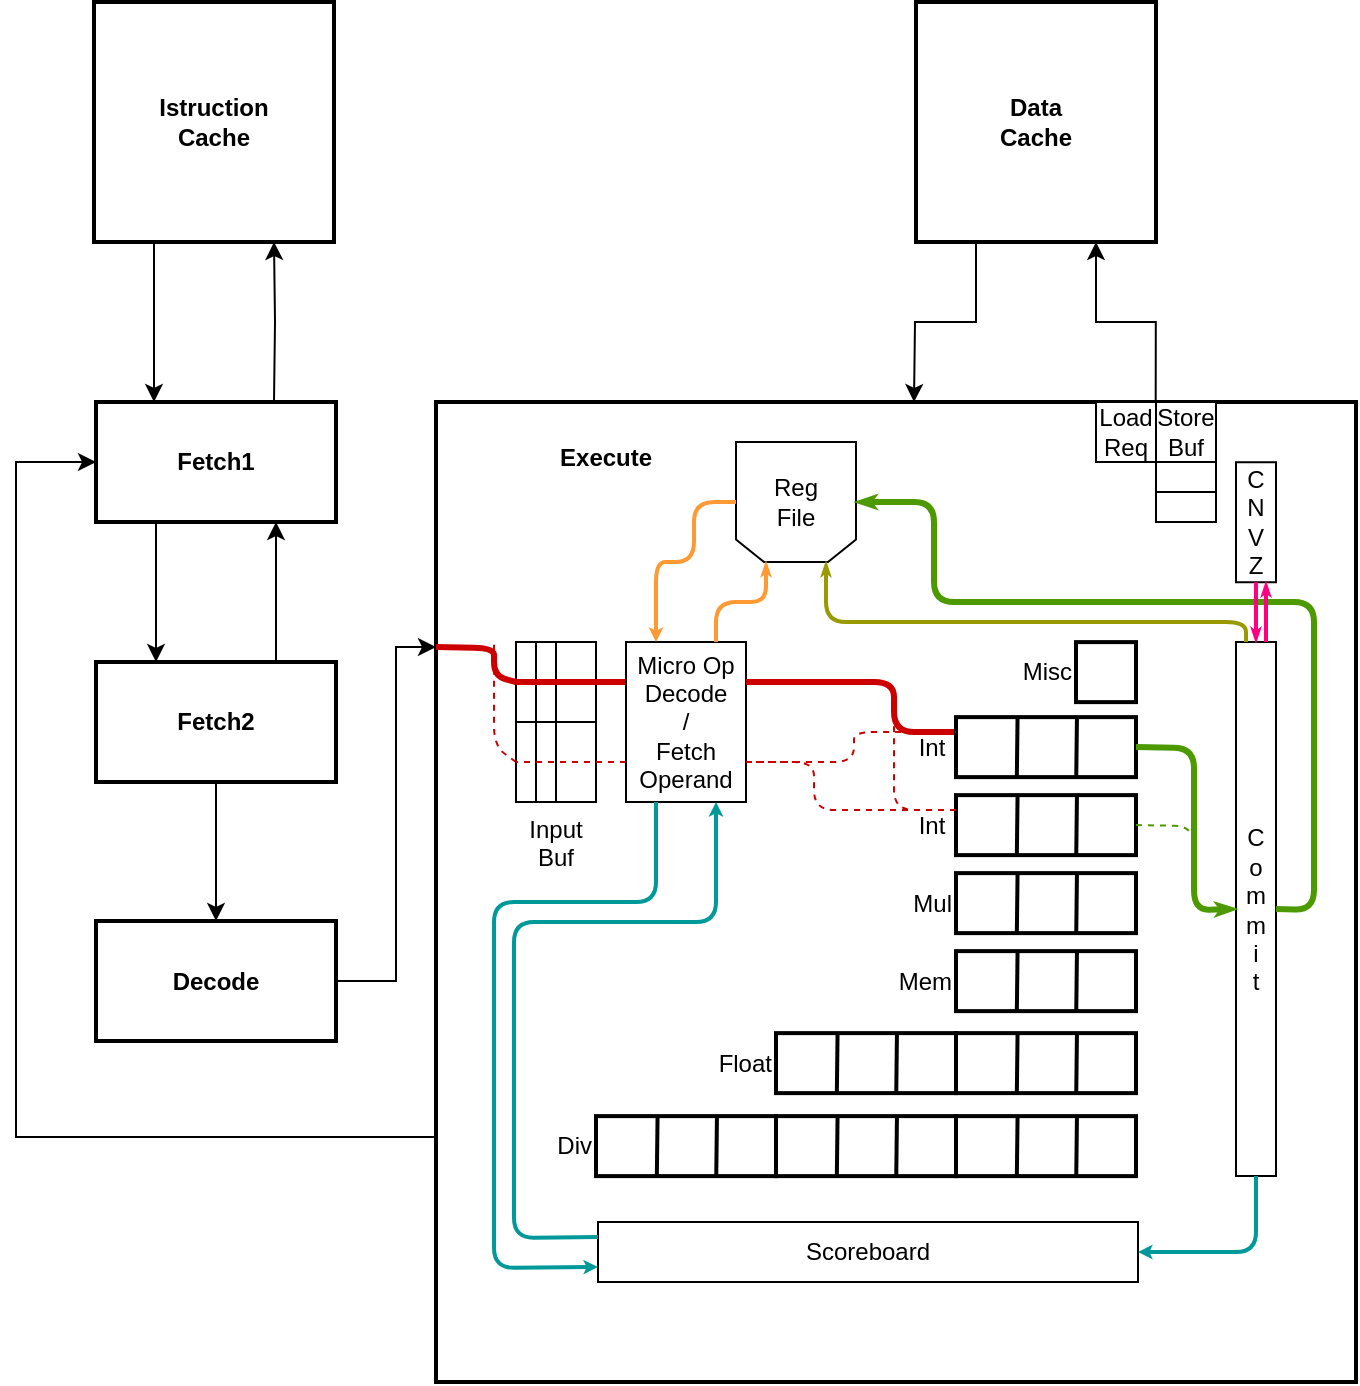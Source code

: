 <mxfile version="12.1.3" type="github" pages="1">
  <diagram id="EdAOTdUpAiUYNW-F2-T8" name="Page-1">
    <mxGraphModel dx="413" dy="222" grid="1" gridSize="10" guides="1" tooltips="1" connect="1" arrows="1" fold="1" page="1" pageScale="1" pageWidth="827" pageHeight="1169" math="0" shadow="0">
      <root>
        <mxCell id="0"/>
        <mxCell id="1" parent="0"/>
        <mxCell id="BWJzSY4zwBTKgIu4_3Df-1" style="edgeStyle=orthogonalEdgeStyle;rounded=0;orthogonalLoop=1;jettySize=auto;html=1;exitX=0.25;exitY=1;exitDx=0;exitDy=0;entryX=0.25;entryY=0;entryDx=0;entryDy=0;fontStyle=1" parent="1" source="BWJzSY4zwBTKgIu4_3Df-2" target="BWJzSY4zwBTKgIu4_3Df-5" edge="1">
          <mxGeometry relative="1" as="geometry"/>
        </mxCell>
        <mxCell id="BWJzSY4zwBTKgIu4_3Df-2" value="Fetch1" style="rounded=0;whiteSpace=wrap;html=1;fontStyle=1;strokeWidth=2;" parent="1" vertex="1">
          <mxGeometry x="81" y="240" width="120" height="60" as="geometry"/>
        </mxCell>
        <mxCell id="BWJzSY4zwBTKgIu4_3Df-3" style="edgeStyle=orthogonalEdgeStyle;rounded=0;orthogonalLoop=1;jettySize=auto;html=1;exitX=0.75;exitY=0;exitDx=0;exitDy=0;fontStyle=1;entryX=0.75;entryY=1;entryDx=0;entryDy=0;" parent="1" source="BWJzSY4zwBTKgIu4_3Df-5" target="BWJzSY4zwBTKgIu4_3Df-2" edge="1">
          <mxGeometry relative="1" as="geometry">
            <mxPoint x="91" y="400" as="targetPoint"/>
          </mxGeometry>
        </mxCell>
        <mxCell id="BWJzSY4zwBTKgIu4_3Df-4" style="edgeStyle=orthogonalEdgeStyle;rounded=0;orthogonalLoop=1;jettySize=auto;html=1;exitX=0.5;exitY=1;exitDx=0;exitDy=0;entryX=0.5;entryY=0;entryDx=0;entryDy=0;fontStyle=1" parent="1" source="BWJzSY4zwBTKgIu4_3Df-5" target="BWJzSY4zwBTKgIu4_3Df-7" edge="1">
          <mxGeometry relative="1" as="geometry"/>
        </mxCell>
        <mxCell id="BWJzSY4zwBTKgIu4_3Df-5" value="Fetch2" style="rounded=0;whiteSpace=wrap;html=1;fontStyle=1;strokeWidth=2;" parent="1" vertex="1">
          <mxGeometry x="81" y="370" width="120" height="60" as="geometry"/>
        </mxCell>
        <mxCell id="BWJzSY4zwBTKgIu4_3Df-6" style="edgeStyle=orthogonalEdgeStyle;rounded=0;orthogonalLoop=1;jettySize=auto;html=1;exitX=1;exitY=0.5;exitDx=0;exitDy=0;entryX=0;entryY=0.25;entryDx=0;entryDy=0;" parent="1" source="BWJzSY4zwBTKgIu4_3Df-7" target="BWJzSY4zwBTKgIu4_3Df-9" edge="1">
          <mxGeometry relative="1" as="geometry">
            <mxPoint x="271" y="348" as="targetPoint"/>
            <Array as="points">
              <mxPoint x="231" y="530"/>
              <mxPoint x="231" y="363"/>
            </Array>
          </mxGeometry>
        </mxCell>
        <mxCell id="BWJzSY4zwBTKgIu4_3Df-7" value="&lt;span&gt;Decode&lt;/span&gt;" style="rounded=0;whiteSpace=wrap;html=1;fontStyle=1;strokeWidth=2;" parent="1" vertex="1">
          <mxGeometry x="81" y="499.5" width="120" height="60" as="geometry"/>
        </mxCell>
        <mxCell id="BWJzSY4zwBTKgIu4_3Df-8" style="edgeStyle=orthogonalEdgeStyle;rounded=0;orthogonalLoop=1;jettySize=auto;html=1;entryX=0;entryY=0.5;entryDx=0;entryDy=0;exitX=0;exitY=0.75;exitDx=0;exitDy=0;" parent="1" source="BWJzSY4zwBTKgIu4_3Df-9" target="BWJzSY4zwBTKgIu4_3Df-2" edge="1">
          <mxGeometry relative="1" as="geometry">
            <Array as="points">
              <mxPoint x="41" y="608"/>
              <mxPoint x="41" y="270"/>
            </Array>
            <mxPoint x="271" y="563" as="sourcePoint"/>
          </mxGeometry>
        </mxCell>
        <mxCell id="BWJzSY4zwBTKgIu4_3Df-9" value="&amp;nbsp; &amp;nbsp; &amp;nbsp; &amp;nbsp; &amp;nbsp; &lt;br&gt;&amp;nbsp; &amp;nbsp; &amp;nbsp; &amp;nbsp; &amp;nbsp; &amp;nbsp; &amp;nbsp; &amp;nbsp; &amp;nbsp; &lt;b&gt;Execute&lt;/b&gt;" style="rounded=0;whiteSpace=wrap;html=1;verticalAlign=top;labelPosition=center;verticalLabelPosition=middle;align=left;strokeWidth=2;" parent="1" vertex="1">
          <mxGeometry x="251" y="240" width="460" height="490" as="geometry"/>
        </mxCell>
        <mxCell id="BWJzSY4zwBTKgIu4_3Df-10" value="C&lt;br&gt;o&lt;br&gt;m&lt;br&gt;m&lt;br&gt;i&lt;br&gt;t" style="rounded=0;whiteSpace=wrap;html=1;align=center;strokeWidth=1;" parent="1" vertex="1">
          <mxGeometry x="651" y="360" width="20" height="267" as="geometry"/>
        </mxCell>
        <mxCell id="XssXL2FNqTkKxZEnzrCa-3" value="Scoreboard" style="rounded=0;whiteSpace=wrap;html=1;strokeWidth=1;" parent="1" vertex="1">
          <mxGeometry x="332" y="650" width="270" height="30" as="geometry"/>
        </mxCell>
        <mxCell id="xlTgU6gEici19xFDkvJ_-10" style="edgeStyle=orthogonalEdgeStyle;rounded=0;orthogonalLoop=1;jettySize=auto;html=1;exitX=0.25;exitY=1;exitDx=0;exitDy=0;entryX=0.25;entryY=0;entryDx=0;entryDy=0;fontStyle=1" parent="1" source="xlTgU6gEici19xFDkvJ_-1" edge="1">
          <mxGeometry relative="1" as="geometry">
            <mxPoint x="110" y="240" as="targetPoint"/>
          </mxGeometry>
        </mxCell>
        <mxCell id="xlTgU6gEici19xFDkvJ_-1" value="Istruction&lt;br&gt;Cache" style="rounded=0;whiteSpace=wrap;html=1;fontStyle=1;strokeWidth=2;" parent="1" vertex="1">
          <mxGeometry x="80" y="40" width="120" height="120" as="geometry"/>
        </mxCell>
        <mxCell id="xlTgU6gEici19xFDkvJ_-11" style="edgeStyle=orthogonalEdgeStyle;rounded=0;orthogonalLoop=1;jettySize=auto;html=1;exitX=0.75;exitY=0;exitDx=0;exitDy=0;entryX=0.75;entryY=1;entryDx=0;entryDy=0;fontStyle=1" parent="1" target="xlTgU6gEici19xFDkvJ_-1" edge="1">
          <mxGeometry relative="1" as="geometry">
            <mxPoint x="170" y="240" as="sourcePoint"/>
          </mxGeometry>
        </mxCell>
        <mxCell id="xlTgU6gEici19xFDkvJ_-9" style="edgeStyle=orthogonalEdgeStyle;rounded=0;orthogonalLoop=1;jettySize=auto;html=1;exitX=0.995;exitY=0.005;exitDx=0;exitDy=0;entryX=0.75;entryY=1;entryDx=0;entryDy=0;exitPerimeter=0;" parent="1" source="oU3VeBDMUItlI4Esvr1q-60" target="xlTgU6gEici19xFDkvJ_-6" edge="1">
          <mxGeometry relative="1" as="geometry"/>
        </mxCell>
        <mxCell id="xlTgU6gEici19xFDkvJ_-8" style="edgeStyle=orthogonalEdgeStyle;rounded=0;orthogonalLoop=1;jettySize=auto;html=1;exitX=0.25;exitY=1;exitDx=0;exitDy=0;entryX=0.5;entryY=0;entryDx=0;entryDy=0;" parent="1" source="xlTgU6gEici19xFDkvJ_-6" edge="1">
          <mxGeometry relative="1" as="geometry">
            <mxPoint x="490" y="240" as="targetPoint"/>
          </mxGeometry>
        </mxCell>
        <mxCell id="xlTgU6gEici19xFDkvJ_-6" value="Data&lt;br&gt;Cache" style="rounded=0;whiteSpace=wrap;html=1;fontStyle=1;strokeWidth=2;" parent="1" vertex="1">
          <mxGeometry x="491" y="40" width="120" height="120" as="geometry"/>
        </mxCell>
        <mxCell id="oU3VeBDMUItlI4Esvr1q-23" value="Int&amp;nbsp;" style="rounded=0;whiteSpace=wrap;html=1;align=right;labelPosition=left;verticalLabelPosition=middle;verticalAlign=middle;strokeWidth=2;" parent="1" vertex="1">
          <mxGeometry x="511" y="436.559" width="90" height="30" as="geometry"/>
        </mxCell>
        <mxCell id="oU3VeBDMUItlI4Esvr1q-24" value="" style="endArrow=none;html=1;exitX=0.338;exitY=0.997;exitDx=0;exitDy=0;exitPerimeter=0;entryX=0.342;entryY=0.003;entryDx=0;entryDy=0;entryPerimeter=0;strokeWidth=2;" parent="1" source="oU3VeBDMUItlI4Esvr1q-23" target="oU3VeBDMUItlI4Esvr1q-23" edge="1">
          <mxGeometry width="50" height="50" relative="1" as="geometry">
            <mxPoint x="-19" y="539.559" as="sourcePoint"/>
            <mxPoint x="382" y="359.559" as="targetPoint"/>
          </mxGeometry>
        </mxCell>
        <mxCell id="oU3VeBDMUItlI4Esvr1q-25" value="" style="endArrow=none;html=1;exitX=0.668;exitY=1.01;exitDx=0;exitDy=0;exitPerimeter=0;entryX=0.672;entryY=-0.003;entryDx=0;entryDy=0;entryPerimeter=0;strokeWidth=2;" parent="1" source="oU3VeBDMUItlI4Esvr1q-23" target="oU3VeBDMUItlI4Esvr1q-23" edge="1">
          <mxGeometry width="50" height="50" relative="1" as="geometry">
            <mxPoint x="420.8" y="419.939" as="sourcePoint"/>
            <mxPoint x="421" y="359.559" as="targetPoint"/>
          </mxGeometry>
        </mxCell>
        <mxCell id="oU3VeBDMUItlI4Esvr1q-26" value="Mul" style="rounded=0;whiteSpace=wrap;html=1;align=right;labelPosition=left;verticalLabelPosition=middle;verticalAlign=middle;strokeWidth=2;" parent="1" vertex="1">
          <mxGeometry x="511" y="475.559" width="90" height="30" as="geometry"/>
        </mxCell>
        <mxCell id="oU3VeBDMUItlI4Esvr1q-27" value="" style="endArrow=none;html=1;exitX=0.338;exitY=0.997;exitDx=0;exitDy=0;exitPerimeter=0;entryX=0.342;entryY=0.003;entryDx=0;entryDy=0;entryPerimeter=0;strokeWidth=2;" parent="1" source="oU3VeBDMUItlI4Esvr1q-26" target="oU3VeBDMUItlI4Esvr1q-26" edge="1">
          <mxGeometry width="50" height="50" relative="1" as="geometry">
            <mxPoint x="-19" y="579.559" as="sourcePoint"/>
            <mxPoint x="382" y="399.559" as="targetPoint"/>
          </mxGeometry>
        </mxCell>
        <mxCell id="oU3VeBDMUItlI4Esvr1q-28" value="" style="endArrow=none;html=1;exitX=0.668;exitY=1.01;exitDx=0;exitDy=0;exitPerimeter=0;entryX=0.672;entryY=-0.003;entryDx=0;entryDy=0;entryPerimeter=0;strokeWidth=2;" parent="1" source="oU3VeBDMUItlI4Esvr1q-26" target="oU3VeBDMUItlI4Esvr1q-26" edge="1">
          <mxGeometry width="50" height="50" relative="1" as="geometry">
            <mxPoint x="420.8" y="459.939" as="sourcePoint"/>
            <mxPoint x="421" y="399.559" as="targetPoint"/>
          </mxGeometry>
        </mxCell>
        <mxCell id="oU3VeBDMUItlI4Esvr1q-29" value="Div" style="rounded=0;whiteSpace=wrap;html=1;align=right;labelPosition=left;verticalLabelPosition=middle;verticalAlign=middle;strokeWidth=2;" parent="1" vertex="1">
          <mxGeometry x="331" y="597.059" width="90" height="30" as="geometry"/>
        </mxCell>
        <mxCell id="oU3VeBDMUItlI4Esvr1q-30" value="" style="endArrow=none;html=1;exitX=0.338;exitY=0.997;exitDx=0;exitDy=0;exitPerimeter=0;entryX=0.342;entryY=0.003;entryDx=0;entryDy=0;entryPerimeter=0;strokeWidth=2;" parent="1" source="oU3VeBDMUItlI4Esvr1q-29" target="oU3VeBDMUItlI4Esvr1q-29" edge="1">
          <mxGeometry width="50" height="50" relative="1" as="geometry">
            <mxPoint x="-19" y="619.559" as="sourcePoint"/>
            <mxPoint x="382" y="439.559" as="targetPoint"/>
          </mxGeometry>
        </mxCell>
        <mxCell id="oU3VeBDMUItlI4Esvr1q-31" value="" style="endArrow=none;html=1;exitX=0.668;exitY=1.01;exitDx=0;exitDy=0;exitPerimeter=0;entryX=0.672;entryY=-0.003;entryDx=0;entryDy=0;entryPerimeter=0;strokeWidth=2;" parent="1" source="oU3VeBDMUItlI4Esvr1q-29" target="oU3VeBDMUItlI4Esvr1q-29" edge="1">
          <mxGeometry width="50" height="50" relative="1" as="geometry">
            <mxPoint x="420.8" y="499.939" as="sourcePoint"/>
            <mxPoint x="421" y="439.559" as="targetPoint"/>
          </mxGeometry>
        </mxCell>
        <mxCell id="oU3VeBDMUItlI4Esvr1q-35" value="" style="rounded=0;whiteSpace=wrap;html=1;align=right;labelPosition=left;verticalLabelPosition=middle;verticalAlign=middle;strokeWidth=2;" parent="1" vertex="1">
          <mxGeometry x="421" y="597.059" width="90" height="30" as="geometry"/>
        </mxCell>
        <mxCell id="oU3VeBDMUItlI4Esvr1q-36" value="" style="endArrow=none;html=1;exitX=0.338;exitY=0.997;exitDx=0;exitDy=0;exitPerimeter=0;entryX=0.342;entryY=0.003;entryDx=0;entryDy=0;entryPerimeter=0;strokeWidth=2;" parent="1" source="oU3VeBDMUItlI4Esvr1q-35" target="oU3VeBDMUItlI4Esvr1q-35" edge="1">
          <mxGeometry width="50" height="50" relative="1" as="geometry">
            <mxPoint x="-324" y="659.559" as="sourcePoint"/>
            <mxPoint x="77" y="479.559" as="targetPoint"/>
          </mxGeometry>
        </mxCell>
        <mxCell id="oU3VeBDMUItlI4Esvr1q-37" value="" style="endArrow=none;html=1;exitX=0.668;exitY=1.01;exitDx=0;exitDy=0;exitPerimeter=0;entryX=0.672;entryY=-0.003;entryDx=0;entryDy=0;entryPerimeter=0;strokeWidth=2;" parent="1" source="oU3VeBDMUItlI4Esvr1q-35" target="oU3VeBDMUItlI4Esvr1q-35" edge="1">
          <mxGeometry width="50" height="50" relative="1" as="geometry">
            <mxPoint x="115.8" y="539.939" as="sourcePoint"/>
            <mxPoint x="116" y="479.559" as="targetPoint"/>
          </mxGeometry>
        </mxCell>
        <mxCell id="oU3VeBDMUItlI4Esvr1q-38" value="" style="rounded=0;whiteSpace=wrap;html=1;align=right;labelPosition=left;verticalLabelPosition=middle;verticalAlign=middle;strokeWidth=2;" parent="1" vertex="1">
          <mxGeometry x="511" y="597.059" width="90" height="30" as="geometry"/>
        </mxCell>
        <mxCell id="oU3VeBDMUItlI4Esvr1q-39" value="" style="endArrow=none;html=1;exitX=0.338;exitY=0.997;exitDx=0;exitDy=0;exitPerimeter=0;entryX=0.342;entryY=0.003;entryDx=0;entryDy=0;entryPerimeter=0;strokeWidth=2;" parent="1" source="oU3VeBDMUItlI4Esvr1q-38" target="oU3VeBDMUItlI4Esvr1q-38" edge="1">
          <mxGeometry width="50" height="50" relative="1" as="geometry">
            <mxPoint x="-314" y="669.559" as="sourcePoint"/>
            <mxPoint x="87" y="489.559" as="targetPoint"/>
          </mxGeometry>
        </mxCell>
        <mxCell id="oU3VeBDMUItlI4Esvr1q-40" value="" style="endArrow=none;html=1;exitX=0.668;exitY=1.01;exitDx=0;exitDy=0;exitPerimeter=0;entryX=0.672;entryY=-0.003;entryDx=0;entryDy=0;entryPerimeter=0;strokeWidth=2;" parent="1" source="oU3VeBDMUItlI4Esvr1q-38" target="oU3VeBDMUItlI4Esvr1q-38" edge="1">
          <mxGeometry width="50" height="50" relative="1" as="geometry">
            <mxPoint x="125.8" y="549.939" as="sourcePoint"/>
            <mxPoint x="126" y="489.559" as="targetPoint"/>
          </mxGeometry>
        </mxCell>
        <mxCell id="oU3VeBDMUItlI4Esvr1q-41" value="Float" style="rounded=0;whiteSpace=wrap;html=1;align=right;labelPosition=left;verticalLabelPosition=middle;verticalAlign=middle;strokeWidth=2;" parent="1" vertex="1">
          <mxGeometry x="421" y="555.559" width="90" height="30" as="geometry"/>
        </mxCell>
        <mxCell id="oU3VeBDMUItlI4Esvr1q-42" value="" style="endArrow=none;html=1;exitX=0.338;exitY=0.997;exitDx=0;exitDy=0;exitPerimeter=0;entryX=0.342;entryY=0.003;entryDx=0;entryDy=0;entryPerimeter=0;strokeWidth=2;" parent="1" source="oU3VeBDMUItlI4Esvr1q-41" target="oU3VeBDMUItlI4Esvr1q-41" edge="1">
          <mxGeometry width="50" height="50" relative="1" as="geometry">
            <mxPoint x="-304" y="679.559" as="sourcePoint"/>
            <mxPoint x="97" y="499.559" as="targetPoint"/>
          </mxGeometry>
        </mxCell>
        <mxCell id="oU3VeBDMUItlI4Esvr1q-43" value="" style="endArrow=none;html=1;exitX=0.668;exitY=1.01;exitDx=0;exitDy=0;exitPerimeter=0;entryX=0.672;entryY=-0.003;entryDx=0;entryDy=0;entryPerimeter=0;strokeWidth=2;" parent="1" source="oU3VeBDMUItlI4Esvr1q-41" target="oU3VeBDMUItlI4Esvr1q-41" edge="1">
          <mxGeometry width="50" height="50" relative="1" as="geometry">
            <mxPoint x="135.8" y="559.939" as="sourcePoint"/>
            <mxPoint x="136" y="499.559" as="targetPoint"/>
          </mxGeometry>
        </mxCell>
        <mxCell id="oU3VeBDMUItlI4Esvr1q-44" value="" style="rounded=0;whiteSpace=wrap;html=1;align=right;labelPosition=left;verticalLabelPosition=middle;verticalAlign=middle;strokeWidth=2;" parent="1" vertex="1">
          <mxGeometry x="511" y="555.559" width="90" height="30" as="geometry"/>
        </mxCell>
        <mxCell id="oU3VeBDMUItlI4Esvr1q-45" value="" style="endArrow=none;html=1;exitX=0.338;exitY=0.997;exitDx=0;exitDy=0;exitPerimeter=0;entryX=0.342;entryY=0.003;entryDx=0;entryDy=0;entryPerimeter=0;strokeWidth=2;" parent="1" source="oU3VeBDMUItlI4Esvr1q-44" target="oU3VeBDMUItlI4Esvr1q-44" edge="1">
          <mxGeometry width="50" height="50" relative="1" as="geometry">
            <mxPoint x="-294" y="689.559" as="sourcePoint"/>
            <mxPoint x="107" y="509.559" as="targetPoint"/>
          </mxGeometry>
        </mxCell>
        <mxCell id="oU3VeBDMUItlI4Esvr1q-46" value="" style="endArrow=none;html=1;exitX=0.668;exitY=1.01;exitDx=0;exitDy=0;exitPerimeter=0;entryX=0.672;entryY=-0.003;entryDx=0;entryDy=0;entryPerimeter=0;strokeWidth=2;" parent="1" source="oU3VeBDMUItlI4Esvr1q-44" target="oU3VeBDMUItlI4Esvr1q-44" edge="1">
          <mxGeometry width="50" height="50" relative="1" as="geometry">
            <mxPoint x="145.8" y="569.939" as="sourcePoint"/>
            <mxPoint x="146" y="509.559" as="targetPoint"/>
          </mxGeometry>
        </mxCell>
        <mxCell id="oU3VeBDMUItlI4Esvr1q-48" value="Mem" style="rounded=0;whiteSpace=wrap;html=1;align=right;labelPosition=left;verticalLabelPosition=middle;verticalAlign=middle;strokeWidth=2;" parent="1" vertex="1">
          <mxGeometry x="511" y="514.559" width="90" height="30" as="geometry"/>
        </mxCell>
        <mxCell id="oU3VeBDMUItlI4Esvr1q-49" value="" style="endArrow=none;html=1;exitX=0.338;exitY=0.997;exitDx=0;exitDy=0;exitPerimeter=0;entryX=0.342;entryY=0.003;entryDx=0;entryDy=0;entryPerimeter=0;strokeWidth=2;" parent="1" source="oU3VeBDMUItlI4Esvr1q-48" target="oU3VeBDMUItlI4Esvr1q-48" edge="1">
          <mxGeometry width="50" height="50" relative="1" as="geometry">
            <mxPoint x="-19" y="697.559" as="sourcePoint"/>
            <mxPoint x="382" y="517.559" as="targetPoint"/>
          </mxGeometry>
        </mxCell>
        <mxCell id="oU3VeBDMUItlI4Esvr1q-50" value="" style="endArrow=none;html=1;exitX=0.668;exitY=1.01;exitDx=0;exitDy=0;exitPerimeter=0;entryX=0.672;entryY=-0.003;entryDx=0;entryDy=0;entryPerimeter=0;strokeWidth=2;" parent="1" source="oU3VeBDMUItlI4Esvr1q-48" target="oU3VeBDMUItlI4Esvr1q-48" edge="1">
          <mxGeometry width="50" height="50" relative="1" as="geometry">
            <mxPoint x="420.8" y="577.939" as="sourcePoint"/>
            <mxPoint x="421" y="517.559" as="targetPoint"/>
          </mxGeometry>
        </mxCell>
        <mxCell id="oU3VeBDMUItlI4Esvr1q-51" value="Misc" style="rounded=0;whiteSpace=wrap;html=1;align=right;labelPosition=left;verticalLabelPosition=middle;verticalAlign=middle;strokeWidth=2;" parent="1" vertex="1">
          <mxGeometry x="571" y="360.059" width="30" height="30" as="geometry"/>
        </mxCell>
        <mxCell id="oU3VeBDMUItlI4Esvr1q-57" value="" style="rounded=0;whiteSpace=wrap;html=1;align=left;verticalAlign=top;labelPosition=right;verticalLabelPosition=middle;" parent="1" vertex="1">
          <mxGeometry x="611" y="240" width="30" height="60" as="geometry"/>
        </mxCell>
        <mxCell id="oU3VeBDMUItlI4Esvr1q-58" value="" style="endArrow=none;html=1;entryX=0;entryY=0.5;entryDx=0;entryDy=0;exitX=1;exitY=0.5;exitDx=0;exitDy=0;" parent="1" source="oU3VeBDMUItlI4Esvr1q-57" target="oU3VeBDMUItlI4Esvr1q-57" edge="1">
          <mxGeometry width="50" height="50" relative="1" as="geometry">
            <mxPoint x="346" y="480" as="sourcePoint"/>
            <mxPoint x="396" y="430" as="targetPoint"/>
          </mxGeometry>
        </mxCell>
        <mxCell id="oU3VeBDMUItlI4Esvr1q-59" value="" style="endArrow=none;html=1;entryX=0;entryY=0.75;entryDx=0;entryDy=0;exitX=1;exitY=0.75;exitDx=0;exitDy=0;" parent="1" source="oU3VeBDMUItlI4Esvr1q-57" target="oU3VeBDMUItlI4Esvr1q-57" edge="1">
          <mxGeometry width="50" height="50" relative="1" as="geometry">
            <mxPoint x="346" y="480" as="sourcePoint"/>
            <mxPoint x="396" y="430" as="targetPoint"/>
          </mxGeometry>
        </mxCell>
        <mxCell id="oU3VeBDMUItlI4Esvr1q-60" value="Load&lt;br&gt;Req" style="rounded=0;whiteSpace=wrap;html=1;align=center;labelPosition=center;verticalLabelPosition=middle;verticalAlign=middle;" parent="1" vertex="1">
          <mxGeometry x="581" y="240" width="30" height="30" as="geometry"/>
        </mxCell>
        <mxCell id="oU3VeBDMUItlI4Esvr1q-61" value="Store&lt;br&gt;Buf" style="text;html=1;strokeColor=none;fillColor=none;align=center;verticalAlign=middle;whiteSpace=wrap;rounded=0;" parent="1" vertex="1">
          <mxGeometry x="611" y="240" width="30" height="30" as="geometry"/>
        </mxCell>
        <mxCell id="oU3VeBDMUItlI4Esvr1q-62" value="Input Buf" style="rounded=0;whiteSpace=wrap;html=1;align=center;labelPosition=center;verticalLabelPosition=bottom;verticalAlign=top;" parent="1" vertex="1">
          <mxGeometry x="291" y="360" width="40" height="80" as="geometry"/>
        </mxCell>
        <mxCell id="oU3VeBDMUItlI4Esvr1q-63" value="" style="endArrow=none;html=1;entryX=0.5;entryY=0;entryDx=0;entryDy=0;exitX=0.5;exitY=1;exitDx=0;exitDy=0;" parent="1" source="oU3VeBDMUItlI4Esvr1q-62" target="oU3VeBDMUItlI4Esvr1q-62" edge="1">
          <mxGeometry width="50" height="50" relative="1" as="geometry">
            <mxPoint x="-29" y="730" as="sourcePoint"/>
            <mxPoint x="21" y="680" as="targetPoint"/>
          </mxGeometry>
        </mxCell>
        <mxCell id="oU3VeBDMUItlI4Esvr1q-64" value="" style="endArrow=none;html=1;entryX=0.25;entryY=0;entryDx=0;entryDy=0;exitX=0.25;exitY=1;exitDx=0;exitDy=0;" parent="1" source="oU3VeBDMUItlI4Esvr1q-62" target="oU3VeBDMUItlI4Esvr1q-62" edge="1">
          <mxGeometry width="50" height="50" relative="1" as="geometry">
            <mxPoint x="-29" y="730" as="sourcePoint"/>
            <mxPoint x="21" y="680" as="targetPoint"/>
          </mxGeometry>
        </mxCell>
        <mxCell id="oU3VeBDMUItlI4Esvr1q-67" value="" style="shape=loopLimit;whiteSpace=wrap;html=1;align=left;rotation=180;size=14;" parent="1" vertex="1">
          <mxGeometry x="401" y="260" width="60" height="60" as="geometry"/>
        </mxCell>
        <mxCell id="oU3VeBDMUItlI4Esvr1q-68" value="Reg&lt;br&gt;File" style="text;html=1;strokeColor=none;fillColor=none;align=center;verticalAlign=middle;whiteSpace=wrap;rounded=0;" parent="1" vertex="1">
          <mxGeometry x="411" y="280" width="40" height="20" as="geometry"/>
        </mxCell>
        <mxCell id="s8nCWQDY_kM8OFvqMYmS-9" value="" style="endArrow=none;html=1;strokeColor=#CC0000;strokeWidth=3;exitX=0;exitY=0.25;exitDx=0;exitDy=0;entryX=0;entryY=0.25;entryDx=0;entryDy=0;" parent="1" source="oU3VeBDMUItlI4Esvr1q-62" target="BWJzSY4zwBTKgIu4_3Df-9" edge="1">
          <mxGeometry width="50" height="50" relative="1" as="geometry">
            <mxPoint x="30" y="740" as="sourcePoint"/>
            <mxPoint x="270" y="360" as="targetPoint"/>
            <Array as="points">
              <mxPoint x="280" y="377"/>
              <mxPoint x="280" y="363"/>
            </Array>
          </mxGeometry>
        </mxCell>
        <mxCell id="s8nCWQDY_kM8OFvqMYmS-11" value="" style="endArrow=none;html=1;strokeColor=#CC0000;strokeWidth=3;entryX=0;entryY=0.25;entryDx=0;entryDy=0;exitX=0;exitY=0.25;exitDx=0;exitDy=0;" parent="1" source="s8nCWQDY_kM8OFvqMYmS-16" target="oU3VeBDMUItlI4Esvr1q-62" edge="1">
          <mxGeometry width="50" height="50" relative="1" as="geometry">
            <mxPoint x="180" y="740" as="sourcePoint"/>
            <mxPoint x="230" y="690" as="targetPoint"/>
          </mxGeometry>
        </mxCell>
        <mxCell id="s8nCWQDY_kM8OFvqMYmS-12" value="" style="endArrow=none;dashed=1;html=1;strokeColor=#CC0000;strokeWidth=1;exitX=0;exitY=0.75;exitDx=0;exitDy=0;" parent="1" source="oU3VeBDMUItlI4Esvr1q-62" edge="1">
          <mxGeometry width="50" height="50" relative="1" as="geometry">
            <mxPoint x="180" y="740" as="sourcePoint"/>
            <mxPoint x="280" y="360" as="targetPoint"/>
            <Array as="points">
              <mxPoint x="280" y="412"/>
            </Array>
          </mxGeometry>
        </mxCell>
        <mxCell id="s8nCWQDY_kM8OFvqMYmS-13" value="" style="endArrow=none;dashed=1;html=1;strokeColor=#CC0000;strokeWidth=1;exitX=0;exitY=0.75;exitDx=0;exitDy=0;entryX=0;entryY=0.75;entryDx=0;entryDy=0;" parent="1" source="s8nCWQDY_kM8OFvqMYmS-16" target="oU3VeBDMUItlI4Esvr1q-62" edge="1">
          <mxGeometry width="50" height="50" relative="1" as="geometry">
            <mxPoint x="160" y="740" as="sourcePoint"/>
            <mxPoint x="293" y="420" as="targetPoint"/>
          </mxGeometry>
        </mxCell>
        <mxCell id="s8nCWQDY_kM8OFvqMYmS-16" value="Micro Op&lt;br&gt;Decode&lt;br&gt;/&lt;br&gt;Fetch&lt;br&gt;Operand" style="rounded=0;whiteSpace=wrap;html=1;" parent="1" vertex="1">
          <mxGeometry x="346" y="360" width="60" height="80" as="geometry"/>
        </mxCell>
        <mxCell id="s8nCWQDY_kM8OFvqMYmS-17" value="" style="endArrow=classicThin;html=1;strokeColor=#FF9933;strokeWidth=2;exitX=0.75;exitY=0;exitDx=0;exitDy=0;entryX=0.75;entryY=0;entryDx=0;entryDy=0;endSize=1;endFill=1;" parent="1" source="s8nCWQDY_kM8OFvqMYmS-16" target="oU3VeBDMUItlI4Esvr1q-67" edge="1">
          <mxGeometry width="50" height="50" relative="1" as="geometry">
            <mxPoint x="416" y="397.5" as="sourcePoint"/>
            <mxPoint x="466" y="347.5" as="targetPoint"/>
            <Array as="points">
              <mxPoint x="391" y="340"/>
              <mxPoint x="416" y="340"/>
            </Array>
          </mxGeometry>
        </mxCell>
        <mxCell id="s8nCWQDY_kM8OFvqMYmS-19" value="" style="endArrow=classic;html=1;strokeColor=#FF9933;strokeWidth=2;endSize=1;entryX=0.25;entryY=0;entryDx=0;entryDy=0;exitX=1;exitY=0.5;exitDx=0;exitDy=0;" parent="1" source="oU3VeBDMUItlI4Esvr1q-67" target="s8nCWQDY_kM8OFvqMYmS-16" edge="1">
          <mxGeometry width="50" height="50" relative="1" as="geometry">
            <mxPoint x="100" y="740" as="sourcePoint"/>
            <mxPoint x="150" y="690" as="targetPoint"/>
            <Array as="points">
              <mxPoint x="380" y="290"/>
              <mxPoint x="380" y="320"/>
              <mxPoint x="361" y="320"/>
            </Array>
          </mxGeometry>
        </mxCell>
        <mxCell id="s8nCWQDY_kM8OFvqMYmS-21" value="" style="endArrow=none;html=1;strokeColor=#CC0000;strokeWidth=3;entryX=1;entryY=0.25;entryDx=0;entryDy=0;exitX=0;exitY=0.25;exitDx=0;exitDy=0;endSize=6;endFill=0;startArrow=none;startFill=0;startSize=1;" parent="1" source="oU3VeBDMUItlI4Esvr1q-20" target="s8nCWQDY_kM8OFvqMYmS-16" edge="1">
          <mxGeometry width="50" height="50" relative="1" as="geometry">
            <mxPoint x="40" y="740" as="sourcePoint"/>
            <mxPoint x="90" y="690" as="targetPoint"/>
            <Array as="points">
              <mxPoint x="480" y="405"/>
              <mxPoint x="480" y="380"/>
            </Array>
          </mxGeometry>
        </mxCell>
        <mxCell id="oU3VeBDMUItlI4Esvr1q-20" value="Int&amp;nbsp;" style="rounded=0;whiteSpace=wrap;html=1;align=right;labelPosition=left;verticalLabelPosition=middle;verticalAlign=middle;strokeWidth=2;" parent="1" vertex="1">
          <mxGeometry x="511" y="397.559" width="90" height="30" as="geometry"/>
        </mxCell>
        <mxCell id="oU3VeBDMUItlI4Esvr1q-21" value="" style="endArrow=none;html=1;exitX=0.338;exitY=0.997;exitDx=0;exitDy=0;exitPerimeter=0;entryX=0.342;entryY=0.003;entryDx=0;entryDy=0;entryPerimeter=0;strokeWidth=2;" parent="1" source="oU3VeBDMUItlI4Esvr1q-20" target="oU3VeBDMUItlI4Esvr1q-20" edge="1">
          <mxGeometry width="50" height="50" relative="1" as="geometry">
            <mxPoint x="-19" y="499.559" as="sourcePoint"/>
            <mxPoint x="382" y="319.559" as="targetPoint"/>
          </mxGeometry>
        </mxCell>
        <mxCell id="oU3VeBDMUItlI4Esvr1q-22" value="" style="endArrow=none;html=1;exitX=0.668;exitY=1.01;exitDx=0;exitDy=0;exitPerimeter=0;entryX=0.672;entryY=-0.003;entryDx=0;entryDy=0;entryPerimeter=0;strokeWidth=2;" parent="1" source="oU3VeBDMUItlI4Esvr1q-20" target="oU3VeBDMUItlI4Esvr1q-20" edge="1">
          <mxGeometry width="50" height="50" relative="1" as="geometry">
            <mxPoint x="420.8" y="379.939" as="sourcePoint"/>
            <mxPoint x="421" y="319.559" as="targetPoint"/>
          </mxGeometry>
        </mxCell>
        <mxCell id="s8nCWQDY_kM8OFvqMYmS-22" value="" style="endArrow=none;dashed=1;html=1;strokeColor=#CC0000;strokeWidth=1;entryX=1;entryY=0.75;entryDx=0;entryDy=0;exitX=0;exitY=0.25;exitDx=0;exitDy=0;" parent="1" source="oU3VeBDMUItlI4Esvr1q-23" target="s8nCWQDY_kM8OFvqMYmS-16" edge="1">
          <mxGeometry width="50" height="50" relative="1" as="geometry">
            <mxPoint x="60" y="740" as="sourcePoint"/>
            <mxPoint x="110" y="690" as="targetPoint"/>
            <Array as="points">
              <mxPoint x="440" y="444"/>
              <mxPoint x="440" y="420"/>
            </Array>
          </mxGeometry>
        </mxCell>
        <mxCell id="s8nCWQDY_kM8OFvqMYmS-23" value="" style="endArrow=none;dashed=1;html=1;strokeColor=#CC0000;strokeWidth=1;entryX=0;entryY=0.25;entryDx=0;entryDy=0;exitX=1;exitY=0.75;exitDx=0;exitDy=0;" parent="1" source="s8nCWQDY_kM8OFvqMYmS-16" target="oU3VeBDMUItlI4Esvr1q-20" edge="1">
          <mxGeometry width="50" height="50" relative="1" as="geometry">
            <mxPoint x="60" y="740" as="sourcePoint"/>
            <mxPoint x="110" y="690" as="targetPoint"/>
            <Array as="points">
              <mxPoint x="460" y="420"/>
              <mxPoint x="460" y="405"/>
            </Array>
          </mxGeometry>
        </mxCell>
        <mxCell id="s8nCWQDY_kM8OFvqMYmS-24" value="" style="endArrow=none;dashed=1;html=1;strokeColor=#CC0000;strokeWidth=1;entryX=1;entryY=0.25;entryDx=0;entryDy=0;exitX=0;exitY=0.25;exitDx=0;exitDy=0;" parent="1" source="oU3VeBDMUItlI4Esvr1q-23" target="s8nCWQDY_kM8OFvqMYmS-16" edge="1">
          <mxGeometry width="50" height="50" relative="1" as="geometry">
            <mxPoint x="60" y="740" as="sourcePoint"/>
            <mxPoint x="110" y="690" as="targetPoint"/>
            <Array as="points">
              <mxPoint x="480" y="444"/>
              <mxPoint x="480" y="380"/>
            </Array>
          </mxGeometry>
        </mxCell>
        <mxCell id="s8nCWQDY_kM8OFvqMYmS-25" value="" style="endArrow=classicThin;html=1;strokeColor=#999900;strokeWidth=2;endSize=1;startSize=1;endFill=1;entryX=0.25;entryY=0;entryDx=0;entryDy=0;exitX=0.25;exitY=0;exitDx=0;exitDy=0;" parent="1" source="BWJzSY4zwBTKgIu4_3Df-10" target="oU3VeBDMUItlI4Esvr1q-67" edge="1">
          <mxGeometry width="50" height="50" relative="1" as="geometry">
            <mxPoint x="160" y="740" as="sourcePoint"/>
            <mxPoint x="210" y="690" as="targetPoint"/>
            <Array as="points">
              <mxPoint x="656" y="350"/>
              <mxPoint x="446" y="350"/>
            </Array>
          </mxGeometry>
        </mxCell>
        <mxCell id="s8nCWQDY_kM8OFvqMYmS-26" value="" style="endArrow=classicThin;html=1;strokeColor=#4D9900;strokeWidth=3;endFill=1;startSize=4;endSize=1;entryX=0;entryY=0.5;entryDx=0;entryDy=0;exitX=1;exitY=0.5;exitDx=0;exitDy=0;" parent="1" source="oU3VeBDMUItlI4Esvr1q-20" target="BWJzSY4zwBTKgIu4_3Df-10" edge="1">
          <mxGeometry width="50" height="50" relative="1" as="geometry">
            <mxPoint x="130" y="740" as="sourcePoint"/>
            <mxPoint x="680" y="426.75" as="targetPoint"/>
            <Array as="points">
              <mxPoint x="630" y="413"/>
              <mxPoint x="630" y="494"/>
            </Array>
          </mxGeometry>
        </mxCell>
        <mxCell id="s8nCWQDY_kM8OFvqMYmS-27" value="" style="endArrow=none;dashed=1;html=1;strokeColor=#4D9900;strokeWidth=1;endFill=0;startSize=4;endSize=3;exitX=1;exitY=0.5;exitDx=0;exitDy=0;" parent="1" source="oU3VeBDMUItlI4Esvr1q-23" edge="1">
          <mxGeometry width="50" height="50" relative="1" as="geometry">
            <mxPoint x="140" y="740" as="sourcePoint"/>
            <mxPoint x="630" y="480" as="targetPoint"/>
            <Array as="points">
              <mxPoint x="630" y="452"/>
            </Array>
          </mxGeometry>
        </mxCell>
        <mxCell id="s8nCWQDY_kM8OFvqMYmS-28" value="" style="endArrow=none;html=1;strokeColor=#000000;strokeWidth=1;entryX=1;entryY=0.5;entryDx=0;entryDy=0;exitX=0;exitY=0.5;exitDx=0;exitDy=0;" parent="1" source="oU3VeBDMUItlI4Esvr1q-62" target="oU3VeBDMUItlI4Esvr1q-62" edge="1">
          <mxGeometry width="50" height="50" relative="1" as="geometry">
            <mxPoint x="30" y="740" as="sourcePoint"/>
            <mxPoint x="80" y="690" as="targetPoint"/>
          </mxGeometry>
        </mxCell>
        <mxCell id="XssXL2FNqTkKxZEnzrCa-4" value="" style="endArrow=classic;html=1;strokeColor=#009999;entryX=0;entryY=0.75;entryDx=0;entryDy=0;exitX=0.25;exitY=1;exitDx=0;exitDy=0;strokeWidth=2;startSize=3;endSize=1;" parent="1" source="s8nCWQDY_kM8OFvqMYmS-16" target="XssXL2FNqTkKxZEnzrCa-3" edge="1">
          <mxGeometry width="50" height="50" relative="1" as="geometry">
            <mxPoint x="70" y="770" as="sourcePoint"/>
            <mxPoint x="120" y="720" as="targetPoint"/>
            <Array as="points">
              <mxPoint x="361" y="490"/>
              <mxPoint x="280" y="490"/>
              <mxPoint x="280" y="673"/>
            </Array>
          </mxGeometry>
        </mxCell>
        <mxCell id="XssXL2FNqTkKxZEnzrCa-5" value="" style="endArrow=classic;html=1;strokeColor=#009999;entryX=0.75;entryY=1;entryDx=0;entryDy=0;exitX=0;exitY=0.25;exitDx=0;exitDy=0;strokeWidth=2;startSize=3;endSize=1;" parent="1" source="XssXL2FNqTkKxZEnzrCa-3" target="s8nCWQDY_kM8OFvqMYmS-16" edge="1">
          <mxGeometry width="50" height="50" relative="1" as="geometry">
            <mxPoint x="371" y="450" as="sourcePoint"/>
            <mxPoint x="342" y="682.5" as="targetPoint"/>
            <Array as="points">
              <mxPoint x="290" y="658"/>
              <mxPoint x="290" y="500"/>
              <mxPoint x="391" y="500"/>
            </Array>
          </mxGeometry>
        </mxCell>
        <mxCell id="XssXL2FNqTkKxZEnzrCa-6" value="" style="endArrow=classic;html=1;strokeColor=#009999;entryX=1;entryY=0.5;entryDx=0;entryDy=0;exitX=0.5;exitY=1;exitDx=0;exitDy=0;strokeWidth=2;startSize=3;endSize=1;" parent="1" source="BWJzSY4zwBTKgIu4_3Df-10" target="XssXL2FNqTkKxZEnzrCa-3" edge="1">
          <mxGeometry width="50" height="50" relative="1" as="geometry">
            <mxPoint x="691" y="627" as="sourcePoint"/>
            <mxPoint x="342" y="682.5" as="targetPoint"/>
            <Array as="points">
              <mxPoint x="661" y="665"/>
            </Array>
          </mxGeometry>
        </mxCell>
        <mxCell id="BWJzSY4zwBTKgIu4_3Df-11" value="" style="endArrow=classicThin;html=1;strokeColor=#4D9900;strokeWidth=3;endFill=1;startSize=4;endSize=1;exitX=1;exitY=0.5;exitDx=0;exitDy=0;entryX=0;entryY=0.5;entryDx=0;entryDy=0;" parent="1" source="BWJzSY4zwBTKgIu4_3Df-10" target="oU3VeBDMUItlI4Esvr1q-67" edge="1">
          <mxGeometry width="50" height="50" relative="1" as="geometry">
            <mxPoint x="611" y="422.559" as="sourcePoint"/>
            <mxPoint x="661" y="503.5" as="targetPoint"/>
            <Array as="points">
              <mxPoint x="690" y="494"/>
              <mxPoint x="690" y="340"/>
              <mxPoint x="500" y="340"/>
              <mxPoint x="500" y="290"/>
            </Array>
          </mxGeometry>
        </mxCell>
        <mxCell id="h77frQf7ML84xclrc33S-1" value="C&lt;br&gt;N&lt;br&gt;V&lt;br&gt;Z" style="rounded=0;whiteSpace=wrap;html=1;" vertex="1" parent="1">
          <mxGeometry x="651" y="270.121" width="20" height="60" as="geometry"/>
        </mxCell>
        <mxCell id="h77frQf7ML84xclrc33S-2" value="" style="endArrow=classicThin;html=1;exitX=0.5;exitY=1;exitDx=0;exitDy=0;endFill=1;startSize=3;endSize=1;strokeWidth=2;strokeColor=#FF0080;" edge="1" parent="1" source="h77frQf7ML84xclrc33S-1" target="BWJzSY4zwBTKgIu4_3Df-10">
          <mxGeometry width="50" height="50" relative="1" as="geometry">
            <mxPoint x="420" y="800" as="sourcePoint"/>
            <mxPoint x="470" y="750" as="targetPoint"/>
          </mxGeometry>
        </mxCell>
        <mxCell id="h77frQf7ML84xclrc33S-3" value="" style="endArrow=classicThin;html=1;exitX=0.75;exitY=0;exitDx=0;exitDy=0;endFill=1;startSize=3;endSize=1;strokeWidth=2;strokeColor=#FF0080;entryX=0.75;entryY=1;entryDx=0;entryDy=0;" edge="1" parent="1" source="BWJzSY4zwBTKgIu4_3Df-10" target="h77frQf7ML84xclrc33S-1">
          <mxGeometry width="50" height="50" relative="1" as="geometry">
            <mxPoint x="671" y="340.121" as="sourcePoint"/>
            <mxPoint x="671" y="340" as="targetPoint"/>
            <Array as="points"/>
          </mxGeometry>
        </mxCell>
      </root>
    </mxGraphModel>
  </diagram>
</mxfile>

